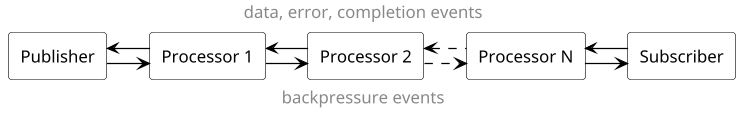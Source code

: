 @startuml

scale 1.2

skinparam linetype ortho
skinparam RectangleBackgroundColor white
skinparam RectangleBorderColor black
skinparam RectangleFontName Source Sans Pro
skinparam ArrowColor black
skinparam HeaderFontSize 14
skinparam FooterFontSize 14

center header
data, error, completion events
end header

center footer
backpressure events
end footer

rectangle Publisher {
}

rectangle Processor1 [
  Processor 1
]

rectangle Processor2 [
  Processor 2
]

rectangle ProcessorN [
  Processor N
]

rectangle Subscriber {
}

Publisher <- Processor1
Publisher -right> Processor1

Processor1 <- Processor2
Processor1 -right> Processor2

Processor2 <. ProcessorN
Processor2 .right> ProcessorN

ProcessorN <- Subscriber
ProcessorN -right> Subscriber

@enduml
